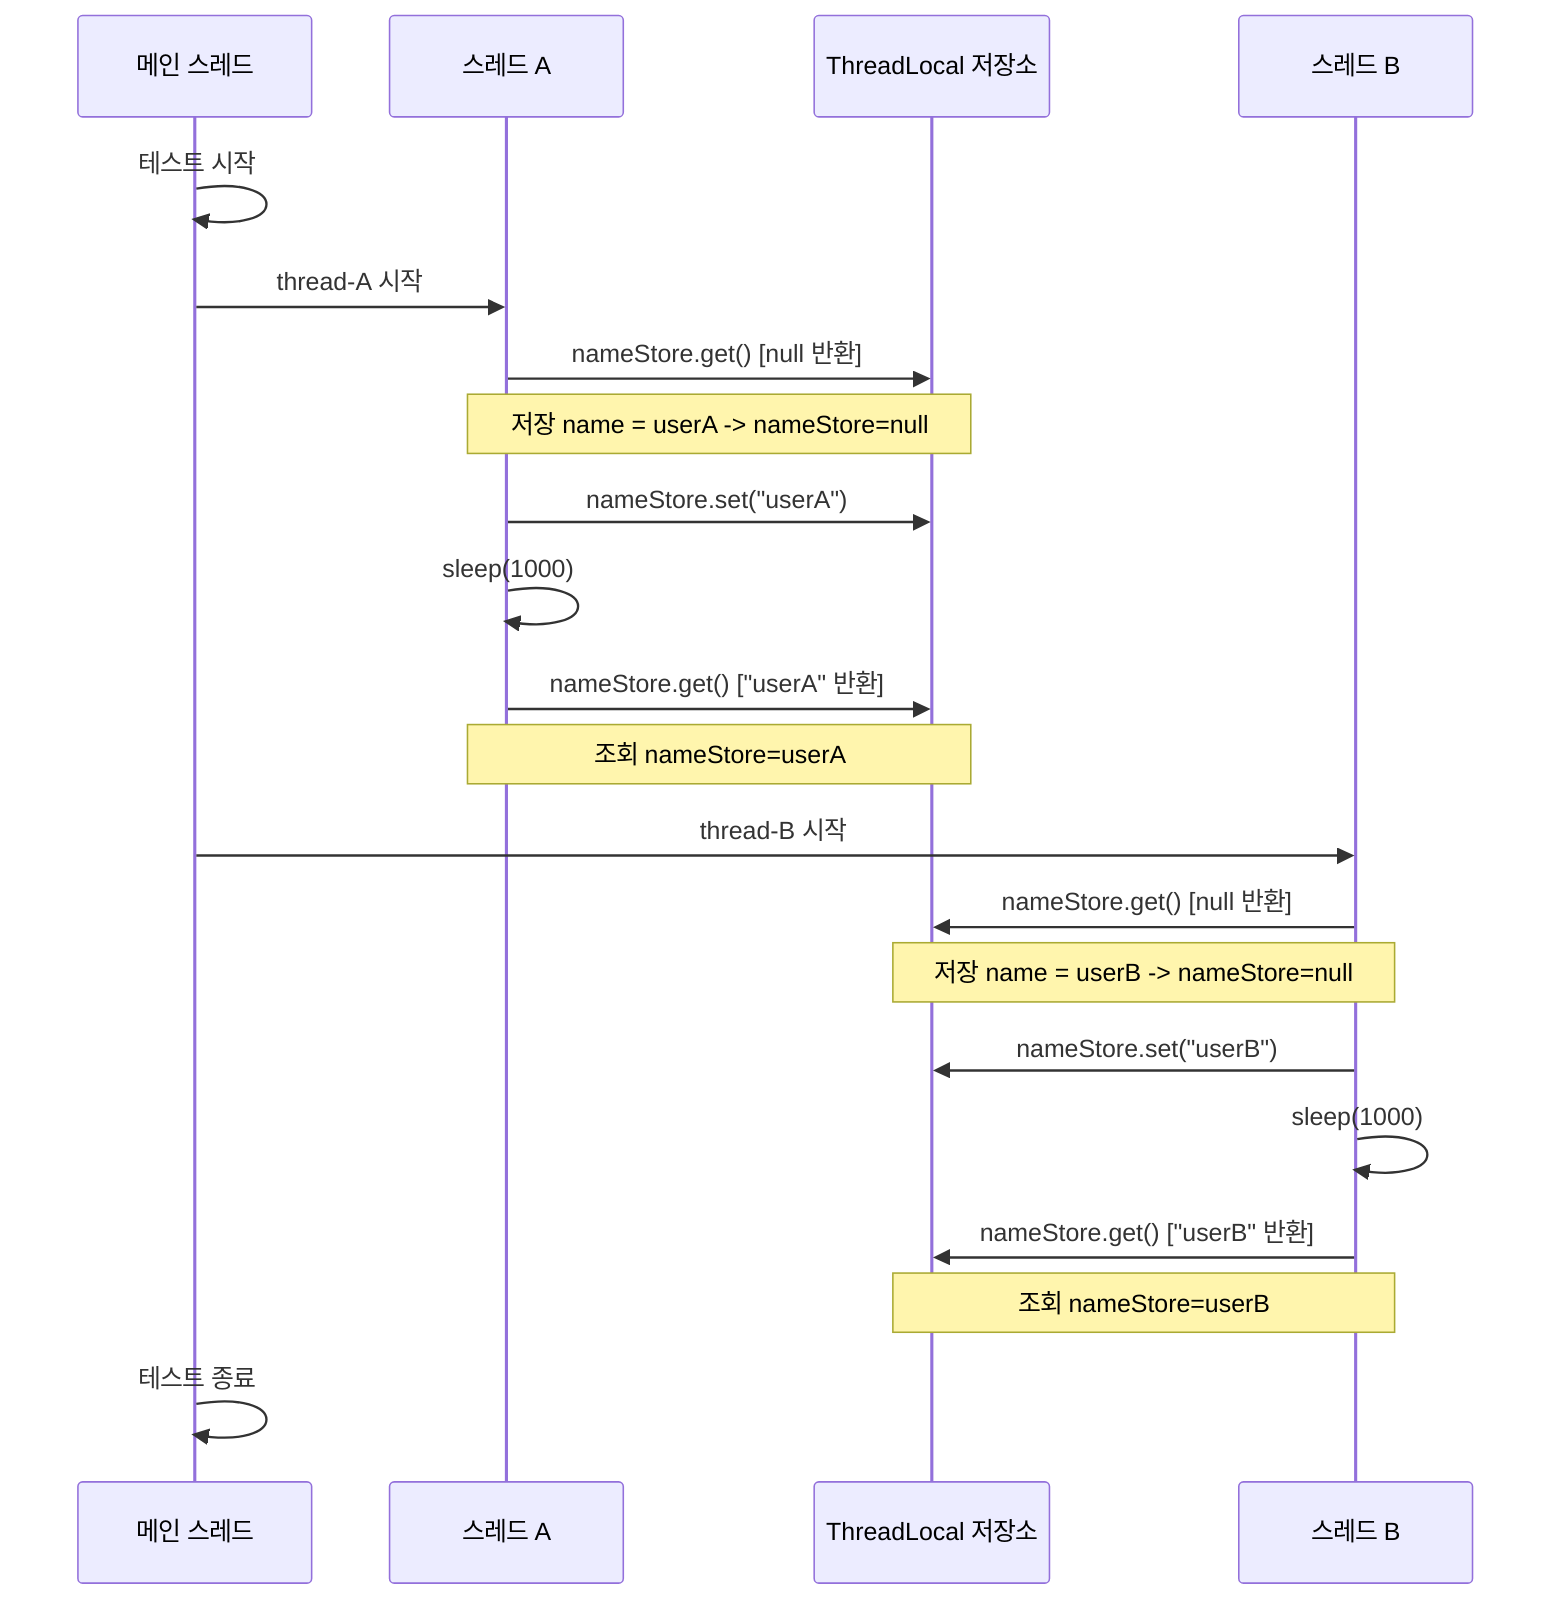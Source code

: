 sequenceDiagram
    participant MainThread as 메인 스레드
    participant ThreadA as 스레드 A
    participant ThreadLocal as ThreadLocal 저장소
    participant ThreadB as 스레드 B
    
    MainThread->>MainThread: 테스트 시작
    MainThread->>ThreadA: thread-A 시작
    
    ThreadA->>ThreadLocal: nameStore.get() [null 반환]
    Note over ThreadA,ThreadLocal: 저장 name = userA -> nameStore=null
    
    ThreadA->>ThreadLocal: nameStore.set("userA")
    ThreadA->>ThreadA: sleep(1000)
    
    ThreadA->>ThreadLocal: nameStore.get() ["userA" 반환]
    Note over ThreadA,ThreadLocal: 조회 nameStore=userA
    
    MainThread->>ThreadB: thread-B 시작
    
    ThreadB->>ThreadLocal: nameStore.get() [null 반환]
    Note over ThreadB,ThreadLocal: 저장 name = userB -> nameStore=null
    
    ThreadB->>ThreadLocal: nameStore.set("userB")
    ThreadB->>ThreadB: sleep(1000)
    
    ThreadB->>ThreadLocal: nameStore.get() ["userB" 반환]
    Note over ThreadB,ThreadLocal: 조회 nameStore=userB
    
    MainThread->>MainThread: 테스트 종료